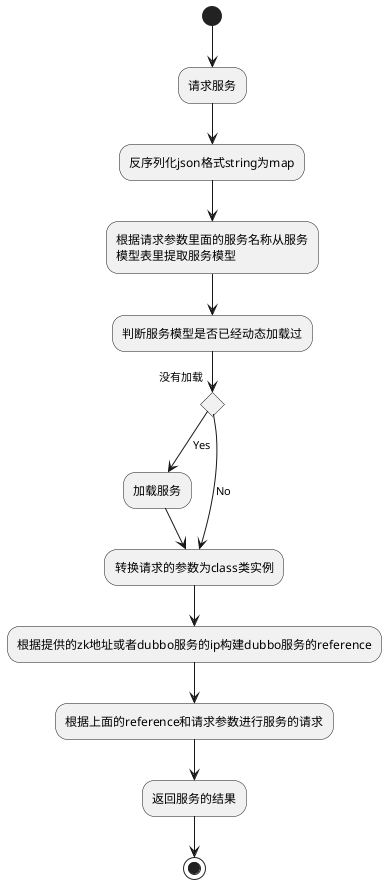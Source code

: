 @startuml
(*)  --> "请求服务"
--> "反序列化json格式string为map"
--> "根据请求参数里面的服务名称从服务\n模型表里提取服务模型"
--> "判断服务模型是否已经动态加载过"
If "没有加载" then
--> [Yes] "加载服务"
--> "转换请求的参数为class类实例"
else
--> [No] "转换请求的参数为class类实例"
Endif
--> "根据提供的zk地址或者dubbo服务的ip构建dubbo服务的reference"
--> "根据上面的reference和请求参数进行服务的请求"
--> "返回服务的结果"
-->(*)
@enduml